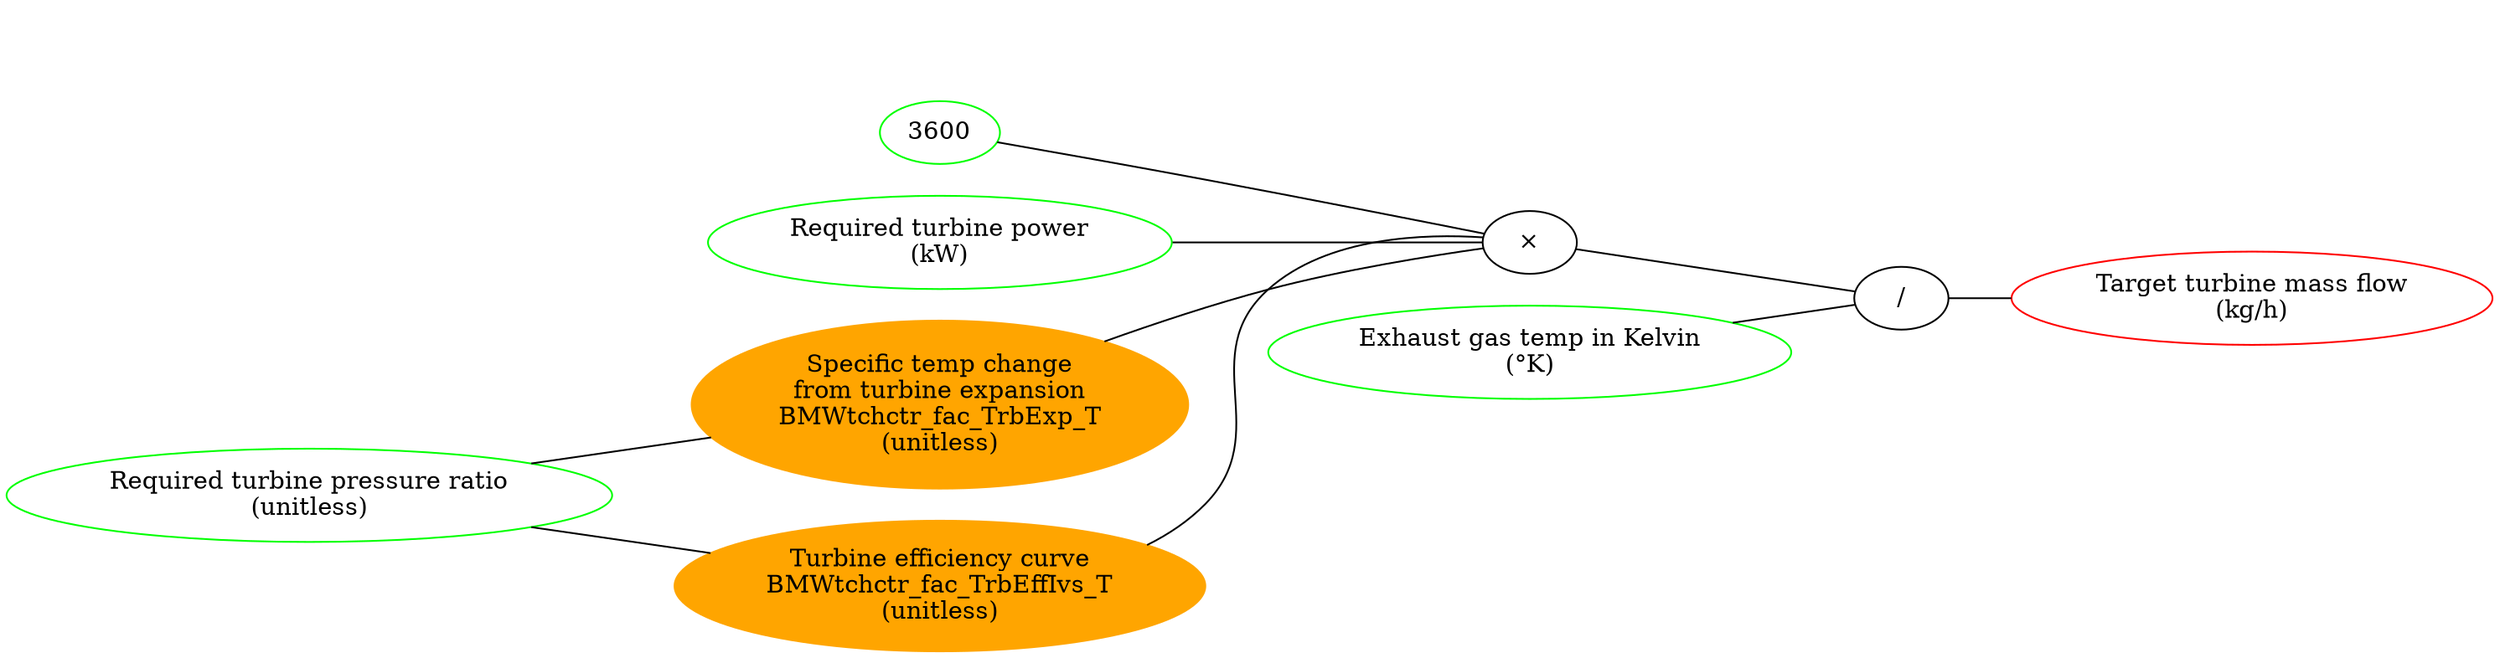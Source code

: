 graph "pwr_fade" {
    graph ["rankdir" = "LR"]

    rank1 [style=invisible]
    rank2 [style=invisible]
    rank3 [style=invisible]
    rank1 -- rank2 [color=white]
    rank2 -- rank3 [color=white]

    BMWtchctr_pwr_Trb_uw [label="Required turbine power\n(kW)","color"="green"]
    BMWtchctr_rat_p_Trb_uw [label="Required turbine pressure ratio\n(unitless)","color"=green]

    Tabg_in_kelvin [label="Exhaust gas temp in Kelvin\n(°K)",color=green]

    BMWtchctr_fac_TrbEffIvs_T [label="Turbine efficiency curve\nBMWtchctr_fac_TrbEffIvs_T\n(unitless)",color=orange,style=filled]
    BMWtchctr_fac_TrbExp_T [label="Specific temp change\nfrom turbine expansion\nBMWtchctr_fac_TrbExp_T\n(unitless)",color=orange,style=filled]

    BMWtchctr_mf_Trb_uw [label="Target turbine mass flow\n(kg/h)",color=red]
    multiplier [label="3600",color=green]

    mul [label="×"]
    div [label="/"]

    multiplier -- mul
    BMWtchctr_rat_p_Trb_uw -- BMWtchctr_fac_TrbExp_T -- mul
    BMWtchctr_rat_p_Trb_uw -- BMWtchctr_fac_TrbEffIvs_T -- mul
    BMWtchctr_pwr_Trb_uw -- mul
    mul -- div
    Tabg_in_kelvin -- div

    div -- BMWtchctr_mf_Trb_uw


    {
    rank = same;
    // Here you enforce the desired order with "invisible" edges and arrowheads
    rank2 -- multiplier -- BMWtchctr_pwr_Trb_uw -- BMWtchctr_fac_TrbExp_T -- BMWtchctr_fac_TrbEffIvs_T  [ style=invis ]
    rankdir = LR;
    }

    {
    rank = same;
    rank3 -- mul -- Tabg_in_kelvin  [style=invis]
    }
}